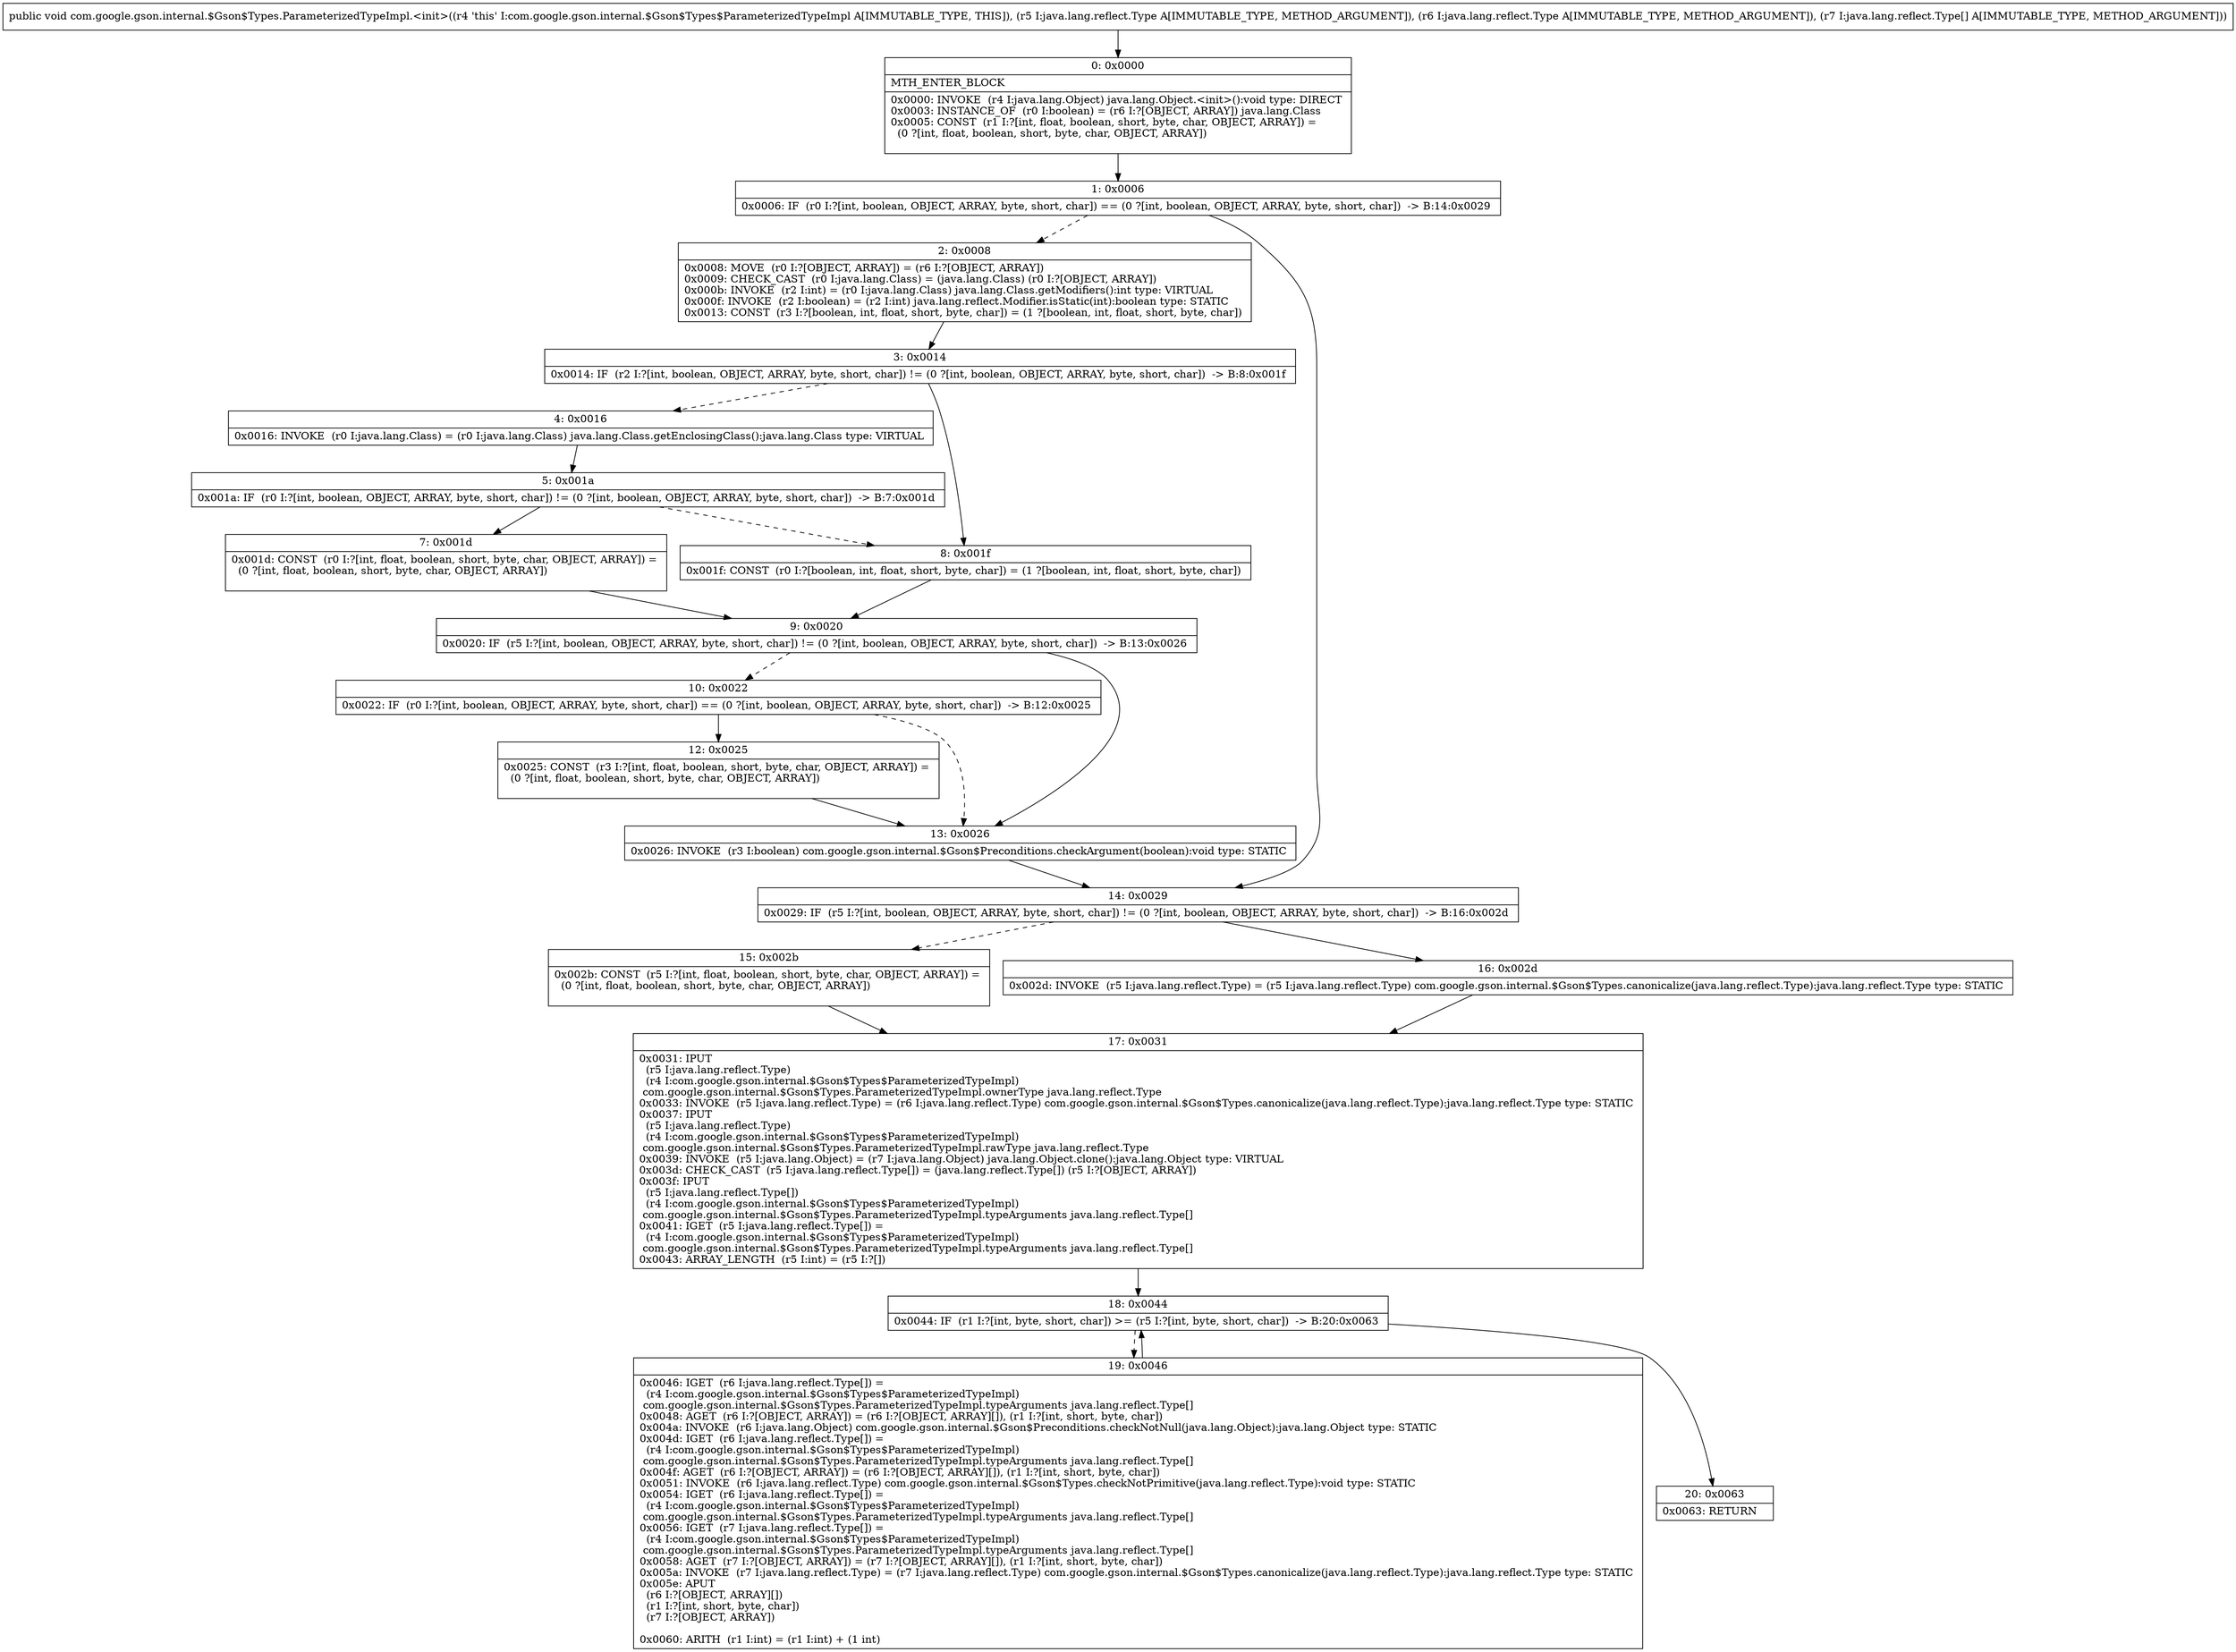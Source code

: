 digraph "CFG forcom.google.gson.internal.$Gson$Types.ParameterizedTypeImpl.\<init\>(Ljava\/lang\/reflect\/Type;Ljava\/lang\/reflect\/Type;[Ljava\/lang\/reflect\/Type;)V" {
Node_0 [shape=record,label="{0\:\ 0x0000|MTH_ENTER_BLOCK\l|0x0000: INVOKE  (r4 I:java.lang.Object) java.lang.Object.\<init\>():void type: DIRECT \l0x0003: INSTANCE_OF  (r0 I:boolean) = (r6 I:?[OBJECT, ARRAY]) java.lang.Class \l0x0005: CONST  (r1 I:?[int, float, boolean, short, byte, char, OBJECT, ARRAY]) = \l  (0 ?[int, float, boolean, short, byte, char, OBJECT, ARRAY])\l \l}"];
Node_1 [shape=record,label="{1\:\ 0x0006|0x0006: IF  (r0 I:?[int, boolean, OBJECT, ARRAY, byte, short, char]) == (0 ?[int, boolean, OBJECT, ARRAY, byte, short, char])  \-\> B:14:0x0029 \l}"];
Node_2 [shape=record,label="{2\:\ 0x0008|0x0008: MOVE  (r0 I:?[OBJECT, ARRAY]) = (r6 I:?[OBJECT, ARRAY]) \l0x0009: CHECK_CAST  (r0 I:java.lang.Class) = (java.lang.Class) (r0 I:?[OBJECT, ARRAY]) \l0x000b: INVOKE  (r2 I:int) = (r0 I:java.lang.Class) java.lang.Class.getModifiers():int type: VIRTUAL \l0x000f: INVOKE  (r2 I:boolean) = (r2 I:int) java.lang.reflect.Modifier.isStatic(int):boolean type: STATIC \l0x0013: CONST  (r3 I:?[boolean, int, float, short, byte, char]) = (1 ?[boolean, int, float, short, byte, char]) \l}"];
Node_3 [shape=record,label="{3\:\ 0x0014|0x0014: IF  (r2 I:?[int, boolean, OBJECT, ARRAY, byte, short, char]) != (0 ?[int, boolean, OBJECT, ARRAY, byte, short, char])  \-\> B:8:0x001f \l}"];
Node_4 [shape=record,label="{4\:\ 0x0016|0x0016: INVOKE  (r0 I:java.lang.Class) = (r0 I:java.lang.Class) java.lang.Class.getEnclosingClass():java.lang.Class type: VIRTUAL \l}"];
Node_5 [shape=record,label="{5\:\ 0x001a|0x001a: IF  (r0 I:?[int, boolean, OBJECT, ARRAY, byte, short, char]) != (0 ?[int, boolean, OBJECT, ARRAY, byte, short, char])  \-\> B:7:0x001d \l}"];
Node_7 [shape=record,label="{7\:\ 0x001d|0x001d: CONST  (r0 I:?[int, float, boolean, short, byte, char, OBJECT, ARRAY]) = \l  (0 ?[int, float, boolean, short, byte, char, OBJECT, ARRAY])\l \l}"];
Node_8 [shape=record,label="{8\:\ 0x001f|0x001f: CONST  (r0 I:?[boolean, int, float, short, byte, char]) = (1 ?[boolean, int, float, short, byte, char]) \l}"];
Node_9 [shape=record,label="{9\:\ 0x0020|0x0020: IF  (r5 I:?[int, boolean, OBJECT, ARRAY, byte, short, char]) != (0 ?[int, boolean, OBJECT, ARRAY, byte, short, char])  \-\> B:13:0x0026 \l}"];
Node_10 [shape=record,label="{10\:\ 0x0022|0x0022: IF  (r0 I:?[int, boolean, OBJECT, ARRAY, byte, short, char]) == (0 ?[int, boolean, OBJECT, ARRAY, byte, short, char])  \-\> B:12:0x0025 \l}"];
Node_12 [shape=record,label="{12\:\ 0x0025|0x0025: CONST  (r3 I:?[int, float, boolean, short, byte, char, OBJECT, ARRAY]) = \l  (0 ?[int, float, boolean, short, byte, char, OBJECT, ARRAY])\l \l}"];
Node_13 [shape=record,label="{13\:\ 0x0026|0x0026: INVOKE  (r3 I:boolean) com.google.gson.internal.$Gson$Preconditions.checkArgument(boolean):void type: STATIC \l}"];
Node_14 [shape=record,label="{14\:\ 0x0029|0x0029: IF  (r5 I:?[int, boolean, OBJECT, ARRAY, byte, short, char]) != (0 ?[int, boolean, OBJECT, ARRAY, byte, short, char])  \-\> B:16:0x002d \l}"];
Node_15 [shape=record,label="{15\:\ 0x002b|0x002b: CONST  (r5 I:?[int, float, boolean, short, byte, char, OBJECT, ARRAY]) = \l  (0 ?[int, float, boolean, short, byte, char, OBJECT, ARRAY])\l \l}"];
Node_16 [shape=record,label="{16\:\ 0x002d|0x002d: INVOKE  (r5 I:java.lang.reflect.Type) = (r5 I:java.lang.reflect.Type) com.google.gson.internal.$Gson$Types.canonicalize(java.lang.reflect.Type):java.lang.reflect.Type type: STATIC \l}"];
Node_17 [shape=record,label="{17\:\ 0x0031|0x0031: IPUT  \l  (r5 I:java.lang.reflect.Type)\l  (r4 I:com.google.gson.internal.$Gson$Types$ParameterizedTypeImpl)\l com.google.gson.internal.$Gson$Types.ParameterizedTypeImpl.ownerType java.lang.reflect.Type \l0x0033: INVOKE  (r5 I:java.lang.reflect.Type) = (r6 I:java.lang.reflect.Type) com.google.gson.internal.$Gson$Types.canonicalize(java.lang.reflect.Type):java.lang.reflect.Type type: STATIC \l0x0037: IPUT  \l  (r5 I:java.lang.reflect.Type)\l  (r4 I:com.google.gson.internal.$Gson$Types$ParameterizedTypeImpl)\l com.google.gson.internal.$Gson$Types.ParameterizedTypeImpl.rawType java.lang.reflect.Type \l0x0039: INVOKE  (r5 I:java.lang.Object) = (r7 I:java.lang.Object) java.lang.Object.clone():java.lang.Object type: VIRTUAL \l0x003d: CHECK_CAST  (r5 I:java.lang.reflect.Type[]) = (java.lang.reflect.Type[]) (r5 I:?[OBJECT, ARRAY]) \l0x003f: IPUT  \l  (r5 I:java.lang.reflect.Type[])\l  (r4 I:com.google.gson.internal.$Gson$Types$ParameterizedTypeImpl)\l com.google.gson.internal.$Gson$Types.ParameterizedTypeImpl.typeArguments java.lang.reflect.Type[] \l0x0041: IGET  (r5 I:java.lang.reflect.Type[]) = \l  (r4 I:com.google.gson.internal.$Gson$Types$ParameterizedTypeImpl)\l com.google.gson.internal.$Gson$Types.ParameterizedTypeImpl.typeArguments java.lang.reflect.Type[] \l0x0043: ARRAY_LENGTH  (r5 I:int) = (r5 I:?[]) \l}"];
Node_18 [shape=record,label="{18\:\ 0x0044|0x0044: IF  (r1 I:?[int, byte, short, char]) \>= (r5 I:?[int, byte, short, char])  \-\> B:20:0x0063 \l}"];
Node_19 [shape=record,label="{19\:\ 0x0046|0x0046: IGET  (r6 I:java.lang.reflect.Type[]) = \l  (r4 I:com.google.gson.internal.$Gson$Types$ParameterizedTypeImpl)\l com.google.gson.internal.$Gson$Types.ParameterizedTypeImpl.typeArguments java.lang.reflect.Type[] \l0x0048: AGET  (r6 I:?[OBJECT, ARRAY]) = (r6 I:?[OBJECT, ARRAY][]), (r1 I:?[int, short, byte, char]) \l0x004a: INVOKE  (r6 I:java.lang.Object) com.google.gson.internal.$Gson$Preconditions.checkNotNull(java.lang.Object):java.lang.Object type: STATIC \l0x004d: IGET  (r6 I:java.lang.reflect.Type[]) = \l  (r4 I:com.google.gson.internal.$Gson$Types$ParameterizedTypeImpl)\l com.google.gson.internal.$Gson$Types.ParameterizedTypeImpl.typeArguments java.lang.reflect.Type[] \l0x004f: AGET  (r6 I:?[OBJECT, ARRAY]) = (r6 I:?[OBJECT, ARRAY][]), (r1 I:?[int, short, byte, char]) \l0x0051: INVOKE  (r6 I:java.lang.reflect.Type) com.google.gson.internal.$Gson$Types.checkNotPrimitive(java.lang.reflect.Type):void type: STATIC \l0x0054: IGET  (r6 I:java.lang.reflect.Type[]) = \l  (r4 I:com.google.gson.internal.$Gson$Types$ParameterizedTypeImpl)\l com.google.gson.internal.$Gson$Types.ParameterizedTypeImpl.typeArguments java.lang.reflect.Type[] \l0x0056: IGET  (r7 I:java.lang.reflect.Type[]) = \l  (r4 I:com.google.gson.internal.$Gson$Types$ParameterizedTypeImpl)\l com.google.gson.internal.$Gson$Types.ParameterizedTypeImpl.typeArguments java.lang.reflect.Type[] \l0x0058: AGET  (r7 I:?[OBJECT, ARRAY]) = (r7 I:?[OBJECT, ARRAY][]), (r1 I:?[int, short, byte, char]) \l0x005a: INVOKE  (r7 I:java.lang.reflect.Type) = (r7 I:java.lang.reflect.Type) com.google.gson.internal.$Gson$Types.canonicalize(java.lang.reflect.Type):java.lang.reflect.Type type: STATIC \l0x005e: APUT  \l  (r6 I:?[OBJECT, ARRAY][])\l  (r1 I:?[int, short, byte, char])\l  (r7 I:?[OBJECT, ARRAY])\l \l0x0060: ARITH  (r1 I:int) = (r1 I:int) + (1 int) \l}"];
Node_20 [shape=record,label="{20\:\ 0x0063|0x0063: RETURN   \l}"];
MethodNode[shape=record,label="{public void com.google.gson.internal.$Gson$Types.ParameterizedTypeImpl.\<init\>((r4 'this' I:com.google.gson.internal.$Gson$Types$ParameterizedTypeImpl A[IMMUTABLE_TYPE, THIS]), (r5 I:java.lang.reflect.Type A[IMMUTABLE_TYPE, METHOD_ARGUMENT]), (r6 I:java.lang.reflect.Type A[IMMUTABLE_TYPE, METHOD_ARGUMENT]), (r7 I:java.lang.reflect.Type[] A[IMMUTABLE_TYPE, METHOD_ARGUMENT])) }"];
MethodNode -> Node_0;
Node_0 -> Node_1;
Node_1 -> Node_2[style=dashed];
Node_1 -> Node_14;
Node_2 -> Node_3;
Node_3 -> Node_4[style=dashed];
Node_3 -> Node_8;
Node_4 -> Node_5;
Node_5 -> Node_7;
Node_5 -> Node_8[style=dashed];
Node_7 -> Node_9;
Node_8 -> Node_9;
Node_9 -> Node_10[style=dashed];
Node_9 -> Node_13;
Node_10 -> Node_12;
Node_10 -> Node_13[style=dashed];
Node_12 -> Node_13;
Node_13 -> Node_14;
Node_14 -> Node_15[style=dashed];
Node_14 -> Node_16;
Node_15 -> Node_17;
Node_16 -> Node_17;
Node_17 -> Node_18;
Node_18 -> Node_19[style=dashed];
Node_18 -> Node_20;
Node_19 -> Node_18;
}


